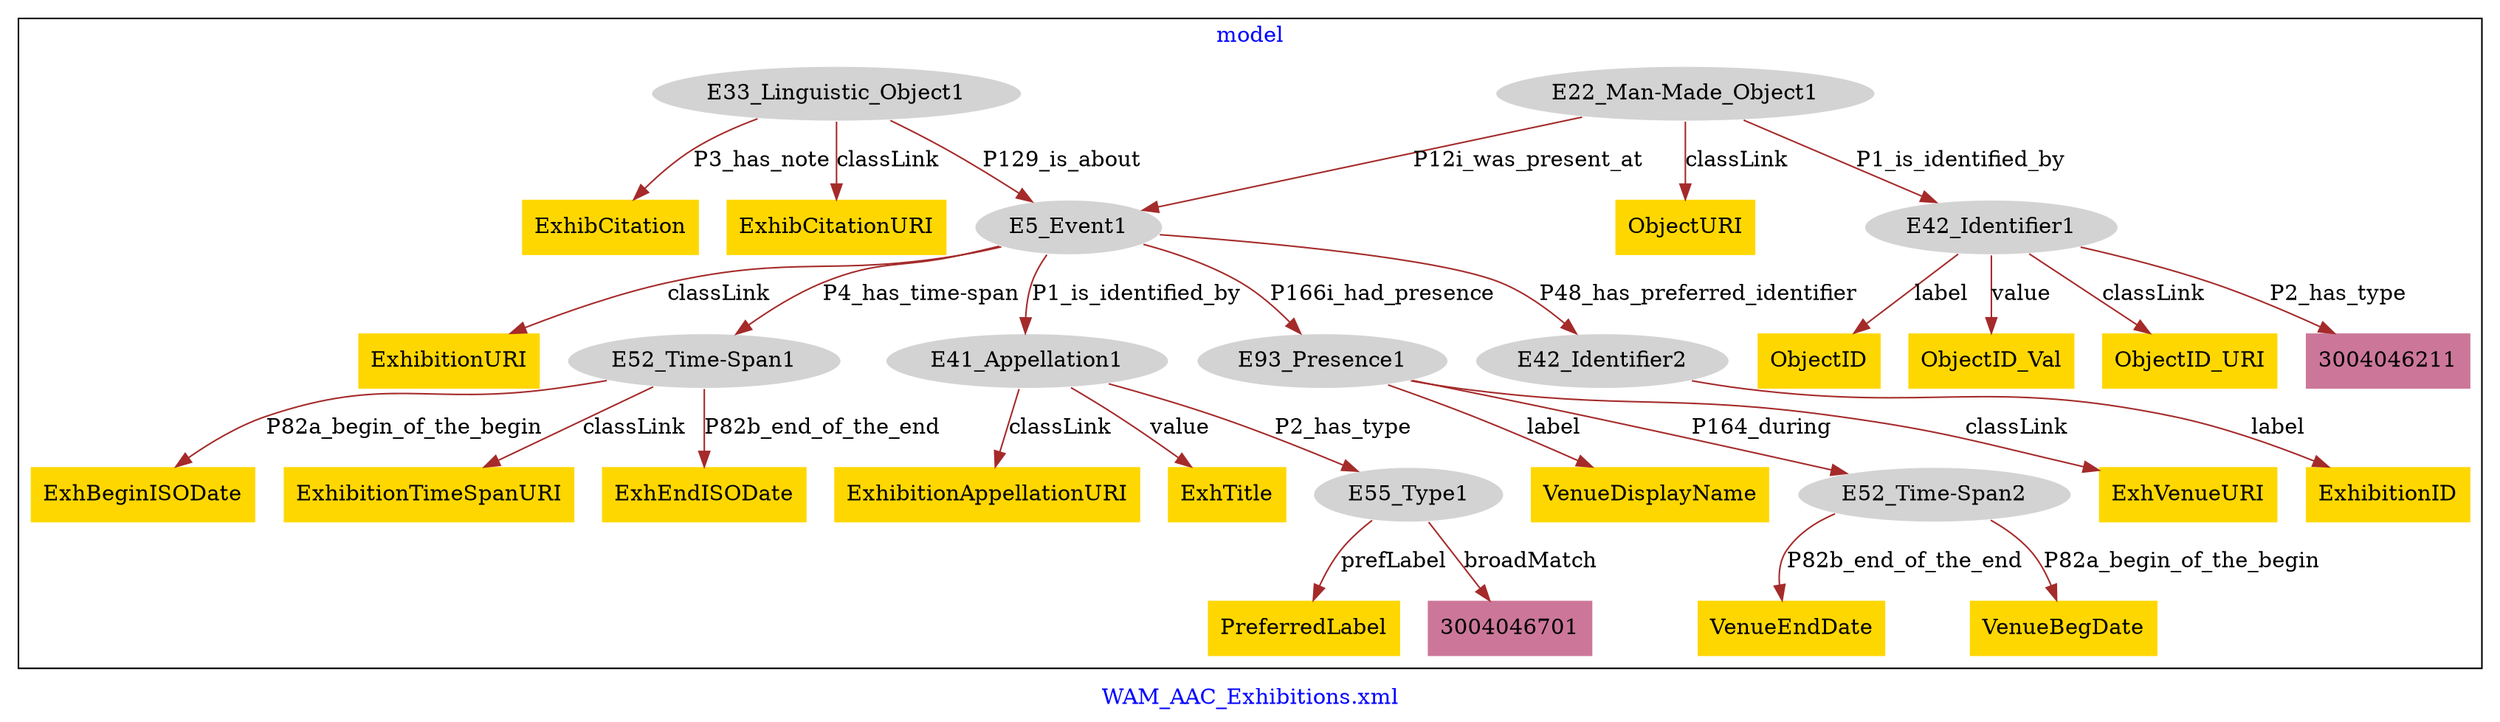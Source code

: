 digraph n0 {
fontcolor="blue"
remincross="true"
label="WAM_AAC_Exhibitions.xml"
subgraph cluster {
label="model"
n2[style="filled",color="white",fillcolor="lightgray",label="E22_Man-Made_Object1"];
n3[shape="plaintext",style="filled",fillcolor="gold",label="ObjectURI"];
n4[style="filled",color="white",fillcolor="lightgray",label="E42_Identifier1"];
n5[style="filled",color="white",fillcolor="lightgray",label="E5_Event1"];
n6[style="filled",color="white",fillcolor="lightgray",label="E52_Time-Span1"];
n7[shape="plaintext",style="filled",fillcolor="#CC7799",label="3004046211"];
n8[style="filled",color="white",fillcolor="lightgray",label="E41_Appellation1"];
n9[shape="plaintext",style="filled",fillcolor="gold",label="ExhEndISODate"];
n10[style="filled",color="white",fillcolor="lightgray",label="E33_Linguistic_Object1"];
n11[style="filled",color="white",fillcolor="lightgray",label="E93_Presence1"];
n12[style="filled",color="white",fillcolor="lightgray",label="E42_Identifier2"];
n13[shape="plaintext",style="filled",fillcolor="gold",label="ExhibitionID"];
n14[shape="plaintext",style="filled",fillcolor="gold",label="ExhibCitation"];
n15[shape="plaintext",style="filled",fillcolor="gold",label="ExhVenueURI"];
n16[shape="plaintext",style="filled",fillcolor="gold",label="ObjectID"];
n17[shape="plaintext",style="filled",fillcolor="gold",label="ExhBeginISODate"];
n18[shape="plaintext",style="filled",fillcolor="gold",label="VenueDisplayName"];
n19[style="filled",color="white",fillcolor="lightgray",label="E55_Type1"];
n20[shape="plaintext",style="filled",fillcolor="gold",label="PreferredLabel"];
n21[shape="plaintext",style="filled",fillcolor="gold",label="ExhibitionURI"];
n22[shape="plaintext",style="filled",fillcolor="gold",label="ExhibitionAppellationURI"];
n23[shape="plaintext",style="filled",fillcolor="gold",label="ExhibCitationURI"];
n24[shape="plaintext",style="filled",fillcolor="gold",label="ExhTitle"];
n25[shape="plaintext",style="filled",fillcolor="gold",label="ExhibitionTimeSpanURI"];
n26[style="filled",color="white",fillcolor="lightgray",label="E52_Time-Span2"];
n27[shape="plaintext",style="filled",fillcolor="gold",label="ObjectID_Val"];
n28[shape="plaintext",style="filled",fillcolor="#CC7799",label="3004046701"];
n29[shape="plaintext",style="filled",fillcolor="gold",label="VenueEndDate"];
n30[shape="plaintext",style="filled",fillcolor="gold",label="VenueBegDate"];
n31[shape="plaintext",style="filled",fillcolor="gold",label="ObjectID_URI"];
}
n2 -> n3[color="brown",fontcolor="black",label="classLink"]
n2 -> n4[color="brown",fontcolor="black",label="P1_is_identified_by"]
n5 -> n6[color="brown",fontcolor="black",label="P4_has_time-span"]
n4 -> n7[color="brown",fontcolor="black",label="P2_has_type"]
n5 -> n8[color="brown",fontcolor="black",label="P1_is_identified_by"]
n6 -> n9[color="brown",fontcolor="black",label="P82b_end_of_the_end"]
n10 -> n5[color="brown",fontcolor="black",label="P129_is_about"]
n5 -> n11[color="brown",fontcolor="black",label="P166i_had_presence"]
n12 -> n13[color="brown",fontcolor="black",label="label"]
n10 -> n14[color="brown",fontcolor="black",label="P3_has_note"]
n11 -> n15[color="brown",fontcolor="black",label="classLink"]
n4 -> n16[color="brown",fontcolor="black",label="label"]
n5 -> n12[color="brown",fontcolor="black",label="P48_has_preferred_identifier"]
n2 -> n5[color="brown",fontcolor="black",label="P12i_was_present_at"]
n6 -> n17[color="brown",fontcolor="black",label="P82a_begin_of_the_begin"]
n11 -> n18[color="brown",fontcolor="black",label="label"]
n19 -> n20[color="brown",fontcolor="black",label="prefLabel"]
n5 -> n21[color="brown",fontcolor="black",label="classLink"]
n8 -> n22[color="brown",fontcolor="black",label="classLink"]
n10 -> n23[color="brown",fontcolor="black",label="classLink"]
n8 -> n24[color="brown",fontcolor="black",label="value"]
n6 -> n25[color="brown",fontcolor="black",label="classLink"]
n8 -> n19[color="brown",fontcolor="black",label="P2_has_type"]
n11 -> n26[color="brown",fontcolor="black",label="P164_during"]
n4 -> n27[color="brown",fontcolor="black",label="value"]
n19 -> n28[color="brown",fontcolor="black",label="broadMatch"]
n26 -> n29[color="brown",fontcolor="black",label="P82b_end_of_the_end"]
n26 -> n30[color="brown",fontcolor="black",label="P82a_begin_of_the_begin"]
n4 -> n31[color="brown",fontcolor="black",label="classLink"]
}
